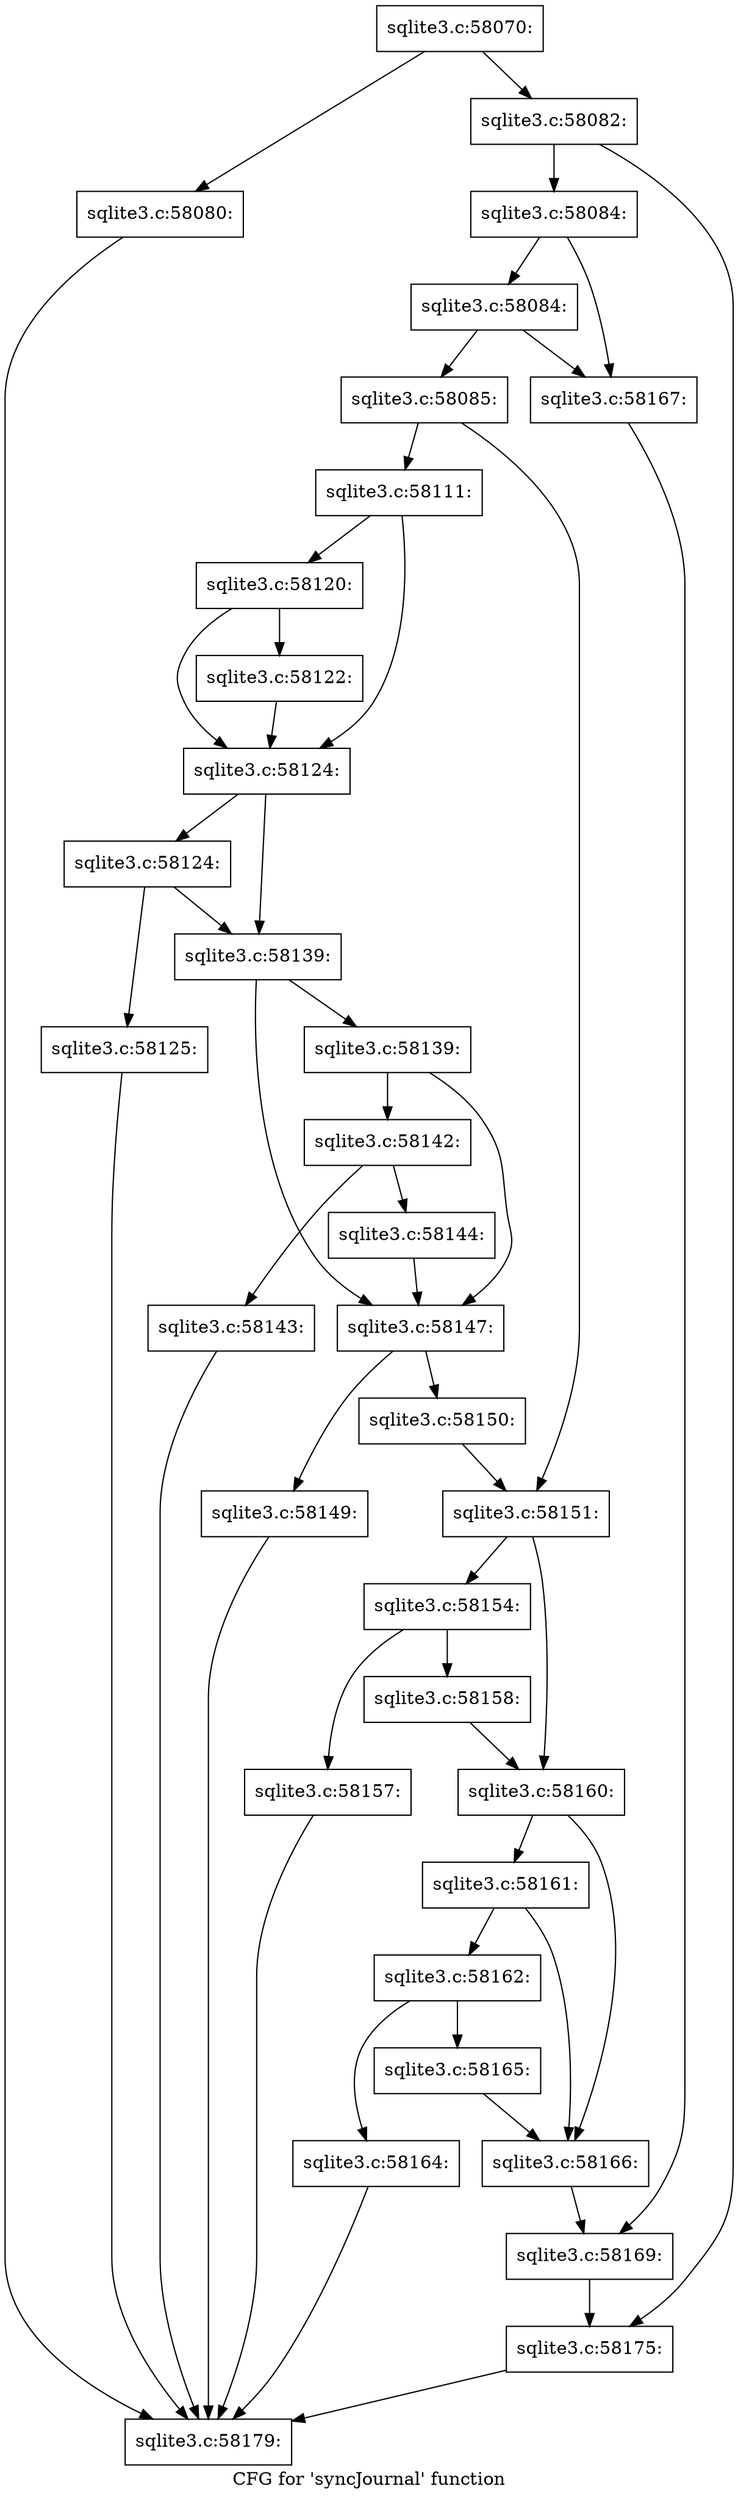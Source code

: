 digraph "CFG for 'syncJournal' function" {
	label="CFG for 'syncJournal' function";

	Node0x55c0f73944b0 [shape=record,label="{sqlite3.c:58070:}"];
	Node0x55c0f73944b0 -> Node0x55c0f58af8d0;
	Node0x55c0f73944b0 -> Node0x55c0f74925f0;
	Node0x55c0f58af8d0 [shape=record,label="{sqlite3.c:58080:}"];
	Node0x55c0f58af8d0 -> Node0x55c0f748deb0;
	Node0x55c0f74925f0 [shape=record,label="{sqlite3.c:58082:}"];
	Node0x55c0f74925f0 -> Node0x55c0f7492c00;
	Node0x55c0f74925f0 -> Node0x55c0f7492bb0;
	Node0x55c0f7492bb0 [shape=record,label="{sqlite3.c:58084:}"];
	Node0x55c0f7492bb0 -> Node0x55c0f74930e0;
	Node0x55c0f7492bb0 -> Node0x55c0f7493090;
	Node0x55c0f74930e0 [shape=record,label="{sqlite3.c:58084:}"];
	Node0x55c0f74930e0 -> Node0x55c0f7492ff0;
	Node0x55c0f74930e0 -> Node0x55c0f7493090;
	Node0x55c0f7492ff0 [shape=record,label="{sqlite3.c:58085:}"];
	Node0x55c0f7492ff0 -> Node0x55c0f7493e30;
	Node0x55c0f7492ff0 -> Node0x55c0f7493e80;
	Node0x55c0f7493e30 [shape=record,label="{sqlite3.c:58111:}"];
	Node0x55c0f7493e30 -> Node0x55c0f7496160;
	Node0x55c0f7493e30 -> Node0x55c0f7496110;
	Node0x55c0f7496160 [shape=record,label="{sqlite3.c:58120:}"];
	Node0x55c0f7496160 -> Node0x55c0f584e7c0;
	Node0x55c0f7496160 -> Node0x55c0f7496110;
	Node0x55c0f584e7c0 [shape=record,label="{sqlite3.c:58122:}"];
	Node0x55c0f584e7c0 -> Node0x55c0f7496110;
	Node0x55c0f7496110 [shape=record,label="{sqlite3.c:58124:}"];
	Node0x55c0f7496110 -> Node0x55c0f7496f30;
	Node0x55c0f7496110 -> Node0x55c0f7496ee0;
	Node0x55c0f7496f30 [shape=record,label="{sqlite3.c:58124:}"];
	Node0x55c0f7496f30 -> Node0x55c0f7496e90;
	Node0x55c0f7496f30 -> Node0x55c0f7496ee0;
	Node0x55c0f7496e90 [shape=record,label="{sqlite3.c:58125:}"];
	Node0x55c0f7496e90 -> Node0x55c0f748deb0;
	Node0x55c0f7496ee0 [shape=record,label="{sqlite3.c:58139:}"];
	Node0x55c0f7496ee0 -> Node0x55c0f74976f0;
	Node0x55c0f7496ee0 -> Node0x55c0f74976a0;
	Node0x55c0f74976f0 [shape=record,label="{sqlite3.c:58139:}"];
	Node0x55c0f74976f0 -> Node0x55c0f7497650;
	Node0x55c0f74976f0 -> Node0x55c0f74976a0;
	Node0x55c0f7497650 [shape=record,label="{sqlite3.c:58142:}"];
	Node0x55c0f7497650 -> Node0x55c0f74985e0;
	Node0x55c0f7497650 -> Node0x55c0f7498630;
	Node0x55c0f74985e0 [shape=record,label="{sqlite3.c:58143:}"];
	Node0x55c0f74985e0 -> Node0x55c0f748deb0;
	Node0x55c0f7498630 [shape=record,label="{sqlite3.c:58144:}"];
	Node0x55c0f7498630 -> Node0x55c0f74976a0;
	Node0x55c0f74976a0 [shape=record,label="{sqlite3.c:58147:}"];
	Node0x55c0f74976a0 -> Node0x55c0f74993d0;
	Node0x55c0f74976a0 -> Node0x55c0f7499420;
	Node0x55c0f74993d0 [shape=record,label="{sqlite3.c:58149:}"];
	Node0x55c0f74993d0 -> Node0x55c0f748deb0;
	Node0x55c0f7499420 [shape=record,label="{sqlite3.c:58150:}"];
	Node0x55c0f7499420 -> Node0x55c0f7493e80;
	Node0x55c0f7493e80 [shape=record,label="{sqlite3.c:58151:}"];
	Node0x55c0f7493e80 -> Node0x55c0f7499a80;
	Node0x55c0f7493e80 -> Node0x55c0f7499ad0;
	Node0x55c0f7499a80 [shape=record,label="{sqlite3.c:58154:}"];
	Node0x55c0f7499a80 -> Node0x55c0f749abb0;
	Node0x55c0f7499a80 -> Node0x55c0f749ac00;
	Node0x55c0f749abb0 [shape=record,label="{sqlite3.c:58157:}"];
	Node0x55c0f749abb0 -> Node0x55c0f748deb0;
	Node0x55c0f749ac00 [shape=record,label="{sqlite3.c:58158:}"];
	Node0x55c0f749ac00 -> Node0x55c0f7499ad0;
	Node0x55c0f7499ad0 [shape=record,label="{sqlite3.c:58160:}"];
	Node0x55c0f7499ad0 -> Node0x55c0f749b750;
	Node0x55c0f7499ad0 -> Node0x55c0f749b700;
	Node0x55c0f749b750 [shape=record,label="{sqlite3.c:58161:}"];
	Node0x55c0f749b750 -> Node0x55c0f749b6b0;
	Node0x55c0f749b750 -> Node0x55c0f749b700;
	Node0x55c0f749b6b0 [shape=record,label="{sqlite3.c:58162:}"];
	Node0x55c0f749b6b0 -> Node0x55c0f5857c90;
	Node0x55c0f749b6b0 -> Node0x55c0f749c720;
	Node0x55c0f5857c90 [shape=record,label="{sqlite3.c:58164:}"];
	Node0x55c0f5857c90 -> Node0x55c0f748deb0;
	Node0x55c0f749c720 [shape=record,label="{sqlite3.c:58165:}"];
	Node0x55c0f749c720 -> Node0x55c0f749b700;
	Node0x55c0f749b700 [shape=record,label="{sqlite3.c:58166:}"];
	Node0x55c0f749b700 -> Node0x55c0f7493040;
	Node0x55c0f7493090 [shape=record,label="{sqlite3.c:58167:}"];
	Node0x55c0f7493090 -> Node0x55c0f7493040;
	Node0x55c0f7493040 [shape=record,label="{sqlite3.c:58169:}"];
	Node0x55c0f7493040 -> Node0x55c0f7492c00;
	Node0x55c0f7492c00 [shape=record,label="{sqlite3.c:58175:}"];
	Node0x55c0f7492c00 -> Node0x55c0f748deb0;
	Node0x55c0f748deb0 [shape=record,label="{sqlite3.c:58179:}"];
}
